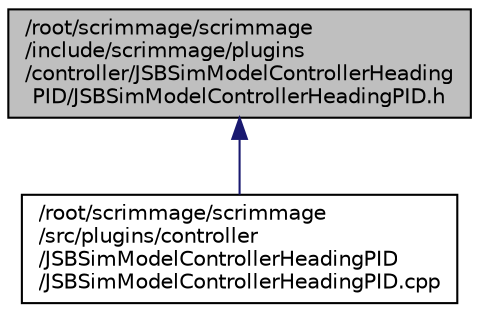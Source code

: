 digraph "/root/scrimmage/scrimmage/include/scrimmage/plugins/controller/JSBSimModelControllerHeadingPID/JSBSimModelControllerHeadingPID.h"
{
 // LATEX_PDF_SIZE
  edge [fontname="Helvetica",fontsize="10",labelfontname="Helvetica",labelfontsize="10"];
  node [fontname="Helvetica",fontsize="10",shape=record];
  Node1 [label="/root/scrimmage/scrimmage\l/include/scrimmage/plugins\l/controller/JSBSimModelControllerHeading\lPID/JSBSimModelControllerHeadingPID.h",height=0.2,width=0.4,color="black", fillcolor="grey75", style="filled", fontcolor="black",tooltip="Brief file description."];
  Node1 -> Node2 [dir="back",color="midnightblue",fontsize="10",style="solid",fontname="Helvetica"];
  Node2 [label="/root/scrimmage/scrimmage\l/src/plugins/controller\l/JSBSimModelControllerHeadingPID\l/JSBSimModelControllerHeadingPID.cpp",height=0.2,width=0.4,color="black", fillcolor="white", style="filled",URL="$JSBSimModelControllerHeadingPID_8cpp.html",tooltip="Brief file description."];
}
